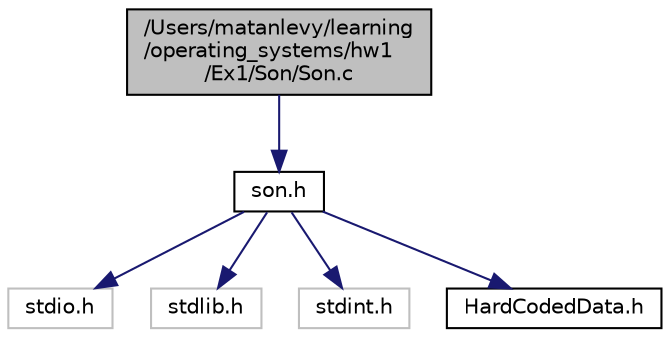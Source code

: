 digraph "/Users/matanlevy/learning/operating_systems/hw1/Ex1/Son/Son.c"
{
 // INTERACTIVE_SVG=YES
 // LATEX_PDF_SIZE
  edge [fontname="Helvetica",fontsize="10",labelfontname="Helvetica",labelfontsize="10"];
  node [fontname="Helvetica",fontsize="10",shape=record];
  Node1 [label="/Users/matanlevy/learning\l/operating_systems/hw1\l/Ex1/Son/Son.c",height=0.2,width=0.4,color="black", fillcolor="grey75", style="filled", fontcolor="black",tooltip="Son program will count the number of 'F' characters which represent fire in the forest...."];
  Node1 -> Node2 [color="midnightblue",fontsize="10",style="solid",fontname="Helvetica"];
  Node2 [label="son.h",height=0.2,width=0.4,color="black", fillcolor="white", style="filled",URL="$son_8h.html",tooltip="Son header file."];
  Node2 -> Node3 [color="midnightblue",fontsize="10",style="solid",fontname="Helvetica"];
  Node3 [label="stdio.h",height=0.2,width=0.4,color="grey75", fillcolor="white", style="filled",tooltip=" "];
  Node2 -> Node4 [color="midnightblue",fontsize="10",style="solid",fontname="Helvetica"];
  Node4 [label="stdlib.h",height=0.2,width=0.4,color="grey75", fillcolor="white", style="filled",tooltip=" "];
  Node2 -> Node5 [color="midnightblue",fontsize="10",style="solid",fontname="Helvetica"];
  Node5 [label="stdint.h",height=0.2,width=0.4,color="grey75", fillcolor="white", style="filled",tooltip=" "];
  Node2 -> Node6 [color="midnightblue",fontsize="10",style="solid",fontname="Helvetica"];
  Node6 [label="HardCodedData.h",height=0.2,width=0.4,color="black", fillcolor="white", style="filled",URL="$_son_2_hard_coded_data_8h.html",tooltip="Son hard coded data. Instead of using magic numbers and string in the code, meanigful defined names w..."];
}
